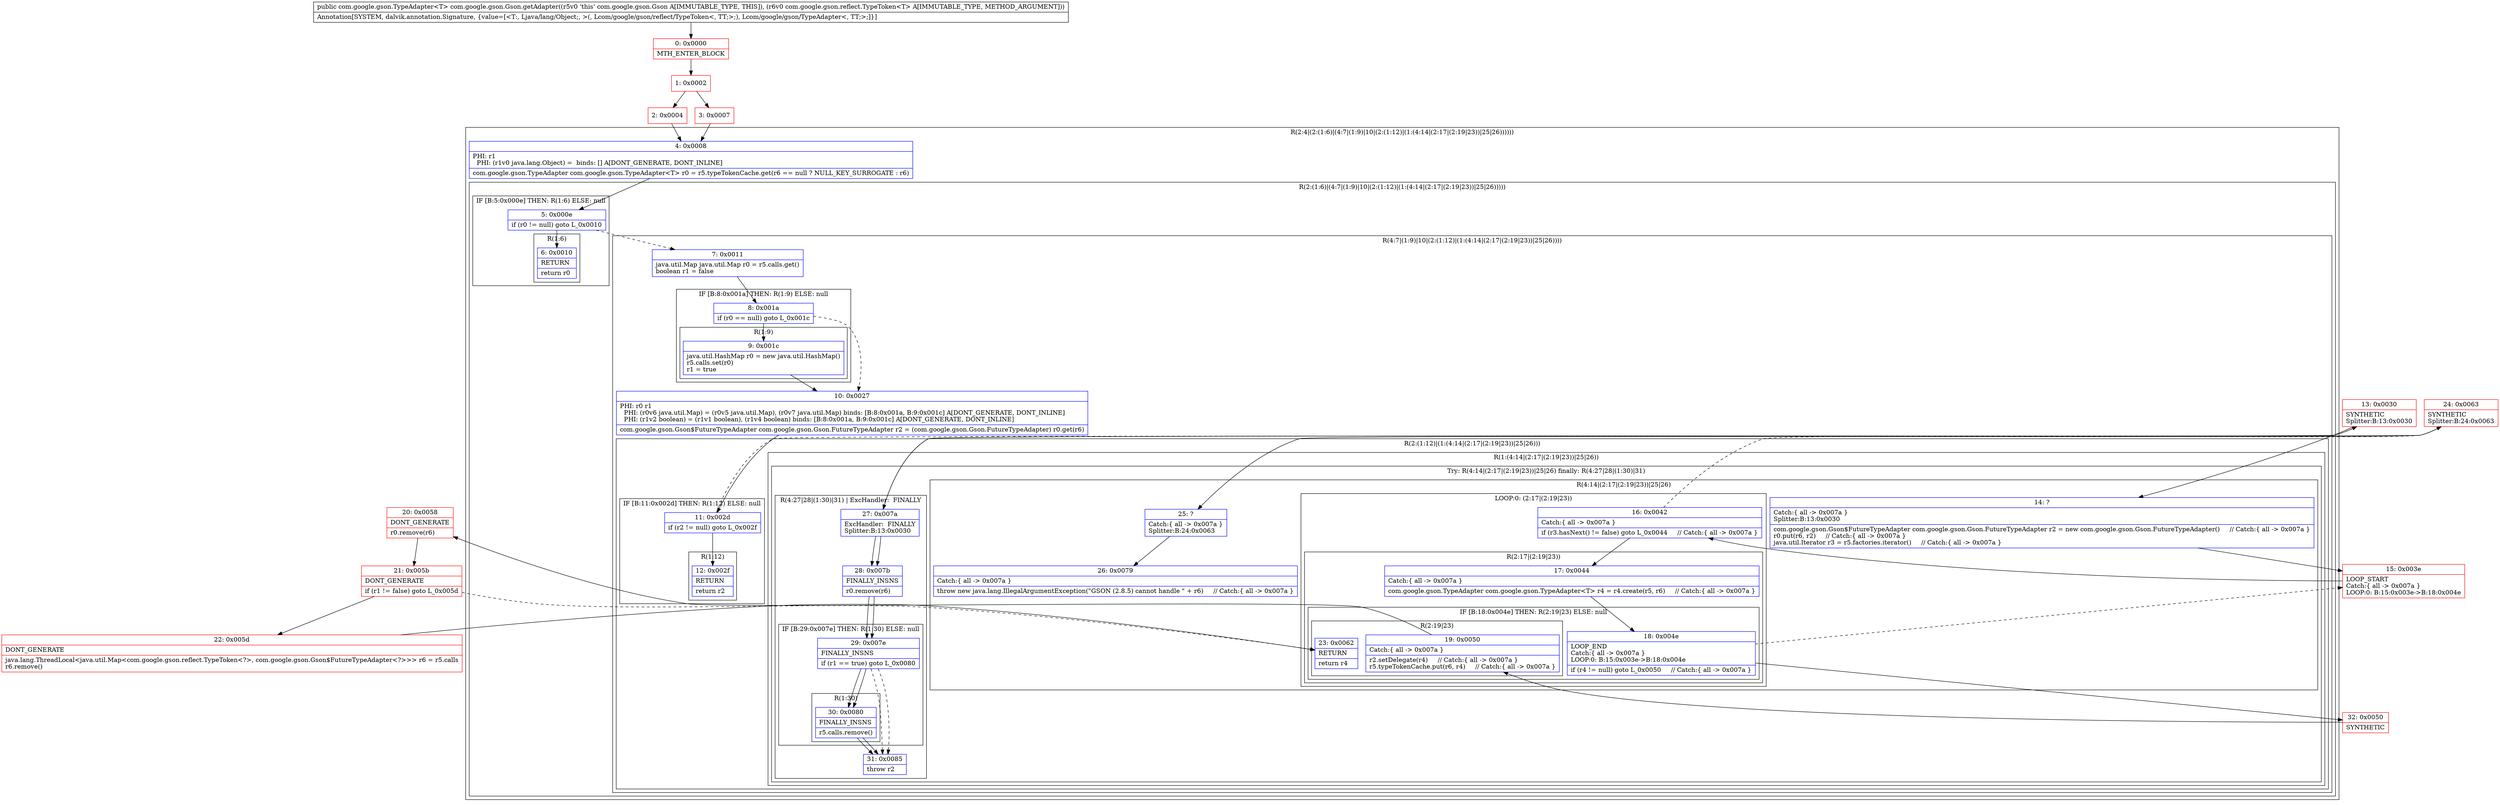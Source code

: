 digraph "CFG forcom.google.gson.Gson.getAdapter(Lcom\/google\/gson\/reflect\/TypeToken;)Lcom\/google\/gson\/TypeAdapter;" {
subgraph cluster_Region_2126274677 {
label = "R(2:4|(2:(1:6)|(4:7|(1:9)|10|(2:(1:12)|(1:(4:14|(2:17|(2:19|23))|25|26))))))";
node [shape=record,color=blue];
Node_4 [shape=record,label="{4\:\ 0x0008|PHI: r1 \l  PHI: (r1v0 java.lang.Object) =  binds: [] A[DONT_GENERATE, DONT_INLINE]\l|com.google.gson.TypeAdapter com.google.gson.TypeAdapter\<T\> r0 = r5.typeTokenCache.get(r6 == null ? NULL_KEY_SURROGATE : r6)\l}"];
subgraph cluster_Region_1504582696 {
label = "R(2:(1:6)|(4:7|(1:9)|10|(2:(1:12)|(1:(4:14|(2:17|(2:19|23))|25|26)))))";
node [shape=record,color=blue];
subgraph cluster_IfRegion_1909416096 {
label = "IF [B:5:0x000e] THEN: R(1:6) ELSE: null";
node [shape=record,color=blue];
Node_5 [shape=record,label="{5\:\ 0x000e|if (r0 != null) goto L_0x0010\l}"];
subgraph cluster_Region_320199728 {
label = "R(1:6)";
node [shape=record,color=blue];
Node_6 [shape=record,label="{6\:\ 0x0010|RETURN\l|return r0\l}"];
}
}
subgraph cluster_Region_1089972005 {
label = "R(4:7|(1:9)|10|(2:(1:12)|(1:(4:14|(2:17|(2:19|23))|25|26))))";
node [shape=record,color=blue];
Node_7 [shape=record,label="{7\:\ 0x0011|java.util.Map java.util.Map r0 = r5.calls.get()\lboolean r1 = false\l}"];
subgraph cluster_IfRegion_1461021180 {
label = "IF [B:8:0x001a] THEN: R(1:9) ELSE: null";
node [shape=record,color=blue];
Node_8 [shape=record,label="{8\:\ 0x001a|if (r0 == null) goto L_0x001c\l}"];
subgraph cluster_Region_1574291590 {
label = "R(1:9)";
node [shape=record,color=blue];
Node_9 [shape=record,label="{9\:\ 0x001c|java.util.HashMap r0 = new java.util.HashMap()\lr5.calls.set(r0)\lr1 = true\l}"];
}
}
Node_10 [shape=record,label="{10\:\ 0x0027|PHI: r0 r1 \l  PHI: (r0v6 java.util.Map) = (r0v5 java.util.Map), (r0v7 java.util.Map) binds: [B:8:0x001a, B:9:0x001c] A[DONT_GENERATE, DONT_INLINE]\l  PHI: (r1v2 boolean) = (r1v1 boolean), (r1v4 boolean) binds: [B:8:0x001a, B:9:0x001c] A[DONT_GENERATE, DONT_INLINE]\l|com.google.gson.Gson$FutureTypeAdapter com.google.gson.Gson.FutureTypeAdapter r2 = (com.google.gson.Gson.FutureTypeAdapter) r0.get(r6)\l}"];
subgraph cluster_Region_2083463710 {
label = "R(2:(1:12)|(1:(4:14|(2:17|(2:19|23))|25|26)))";
node [shape=record,color=blue];
subgraph cluster_IfRegion_413869028 {
label = "IF [B:11:0x002d] THEN: R(1:12) ELSE: null";
node [shape=record,color=blue];
Node_11 [shape=record,label="{11\:\ 0x002d|if (r2 != null) goto L_0x002f\l}"];
subgraph cluster_Region_346094808 {
label = "R(1:12)";
node [shape=record,color=blue];
Node_12 [shape=record,label="{12\:\ 0x002f|RETURN\l|return r2\l}"];
}
}
subgraph cluster_Region_1527558710 {
label = "R(1:(4:14|(2:17|(2:19|23))|25|26))";
node [shape=record,color=blue];
subgraph cluster_TryCatchRegion_1496580711 {
label = "Try: R(4:14|(2:17|(2:19|23))|25|26) finally: R(4:27|28|(1:30)|31)";
node [shape=record,color=blue];
subgraph cluster_Region_1792854898 {
label = "R(4:14|(2:17|(2:19|23))|25|26)";
node [shape=record,color=blue];
Node_14 [shape=record,label="{14\:\ ?|Catch:\{ all \-\> 0x007a \}\lSplitter:B:13:0x0030\l|com.google.gson.Gson$FutureTypeAdapter com.google.gson.Gson.FutureTypeAdapter r2 = new com.google.gson.Gson.FutureTypeAdapter()     \/\/ Catch:\{ all \-\> 0x007a \}\lr0.put(r6, r2)     \/\/ Catch:\{ all \-\> 0x007a \}\ljava.util.Iterator r3 = r5.factories.iterator()     \/\/ Catch:\{ all \-\> 0x007a \}\l}"];
subgraph cluster_LoopRegion_1884428853 {
label = "LOOP:0: (2:17|(2:19|23))";
node [shape=record,color=blue];
Node_16 [shape=record,label="{16\:\ 0x0042|Catch:\{ all \-\> 0x007a \}\l|if (r3.hasNext() != false) goto L_0x0044     \/\/ Catch:\{ all \-\> 0x007a \}\l}"];
subgraph cluster_Region_1954430175 {
label = "R(2:17|(2:19|23))";
node [shape=record,color=blue];
Node_17 [shape=record,label="{17\:\ 0x0044|Catch:\{ all \-\> 0x007a \}\l|com.google.gson.TypeAdapter com.google.gson.TypeAdapter\<T\> r4 = r4.create(r5, r6)     \/\/ Catch:\{ all \-\> 0x007a \}\l}"];
subgraph cluster_IfRegion_898336183 {
label = "IF [B:18:0x004e] THEN: R(2:19|23) ELSE: null";
node [shape=record,color=blue];
Node_18 [shape=record,label="{18\:\ 0x004e|LOOP_END\lCatch:\{ all \-\> 0x007a \}\lLOOP:0: B:15:0x003e\-\>B:18:0x004e\l|if (r4 != null) goto L_0x0050     \/\/ Catch:\{ all \-\> 0x007a \}\l}"];
subgraph cluster_Region_2140676688 {
label = "R(2:19|23)";
node [shape=record,color=blue];
Node_19 [shape=record,label="{19\:\ 0x0050|Catch:\{ all \-\> 0x007a \}\l|r2.setDelegate(r4)     \/\/ Catch:\{ all \-\> 0x007a \}\lr5.typeTokenCache.put(r6, r4)     \/\/ Catch:\{ all \-\> 0x007a \}\l}"];
Node_23 [shape=record,label="{23\:\ 0x0062|RETURN\l|return r4\l}"];
}
}
}
}
Node_25 [shape=record,label="{25\:\ ?|Catch:\{ all \-\> 0x007a \}\lSplitter:B:24:0x0063\l}"];
Node_26 [shape=record,label="{26\:\ 0x0079|Catch:\{ all \-\> 0x007a \}\l|throw new java.lang.IllegalArgumentException(\"GSON (2.8.5) cannot handle \" + r6)     \/\/ Catch:\{ all \-\> 0x007a \}\l}"];
}
subgraph cluster_Region_393185155 {
label = "R(4:27|28|(1:30)|31) | ExcHandler:  FINALLY\l";
node [shape=record,color=blue];
Node_27 [shape=record,label="{27\:\ 0x007a|ExcHandler:  FINALLY\lSplitter:B:13:0x0030\l}"];
Node_28 [shape=record,label="{28\:\ 0x007b|FINALLY_INSNS\l|r0.remove(r6)\l}"];
subgraph cluster_IfRegion_1678634000 {
label = "IF [B:29:0x007e] THEN: R(1:30) ELSE: null";
node [shape=record,color=blue];
Node_29 [shape=record,label="{29\:\ 0x007e|FINALLY_INSNS\l|if (r1 == true) goto L_0x0080\l}"];
subgraph cluster_Region_1978202611 {
label = "R(1:30)";
node [shape=record,color=blue];
Node_30 [shape=record,label="{30\:\ 0x0080|FINALLY_INSNS\l|r5.calls.remove()\l}"];
}
}
Node_31 [shape=record,label="{31\:\ 0x0085|throw r2\l}"];
}
}
}
}
}
}
}
subgraph cluster_Region_393185155 {
label = "R(4:27|28|(1:30)|31) | ExcHandler:  FINALLY\l";
node [shape=record,color=blue];
Node_27 [shape=record,label="{27\:\ 0x007a|ExcHandler:  FINALLY\lSplitter:B:13:0x0030\l}"];
Node_28 [shape=record,label="{28\:\ 0x007b|FINALLY_INSNS\l|r0.remove(r6)\l}"];
subgraph cluster_IfRegion_1678634000 {
label = "IF [B:29:0x007e] THEN: R(1:30) ELSE: null";
node [shape=record,color=blue];
Node_29 [shape=record,label="{29\:\ 0x007e|FINALLY_INSNS\l|if (r1 == true) goto L_0x0080\l}"];
subgraph cluster_Region_1978202611 {
label = "R(1:30)";
node [shape=record,color=blue];
Node_30 [shape=record,label="{30\:\ 0x0080|FINALLY_INSNS\l|r5.calls.remove()\l}"];
}
}
Node_31 [shape=record,label="{31\:\ 0x0085|throw r2\l}"];
}
Node_0 [shape=record,color=red,label="{0\:\ 0x0000|MTH_ENTER_BLOCK\l}"];
Node_1 [shape=record,color=red,label="{1\:\ 0x0002}"];
Node_2 [shape=record,color=red,label="{2\:\ 0x0004}"];
Node_3 [shape=record,color=red,label="{3\:\ 0x0007}"];
Node_13 [shape=record,color=red,label="{13\:\ 0x0030|SYNTHETIC\lSplitter:B:13:0x0030\l}"];
Node_15 [shape=record,color=red,label="{15\:\ 0x003e|LOOP_START\lCatch:\{ all \-\> 0x007a \}\lLOOP:0: B:15:0x003e\-\>B:18:0x004e\l}"];
Node_20 [shape=record,color=red,label="{20\:\ 0x0058|DONT_GENERATE\l|r0.remove(r6)\l}"];
Node_21 [shape=record,color=red,label="{21\:\ 0x005b|DONT_GENERATE\l|if (r1 != false) goto L_0x005d\l}"];
Node_22 [shape=record,color=red,label="{22\:\ 0x005d|DONT_GENERATE\l|java.lang.ThreadLocal\<java.util.Map\<com.google.gson.reflect.TypeToken\<?\>, com.google.gson.Gson$FutureTypeAdapter\<?\>\>\> r6 = r5.calls\lr6.remove()\l}"];
Node_24 [shape=record,color=red,label="{24\:\ 0x0063|SYNTHETIC\lSplitter:B:24:0x0063\l}"];
Node_32 [shape=record,color=red,label="{32\:\ 0x0050|SYNTHETIC\l}"];
MethodNode[shape=record,label="{public com.google.gson.TypeAdapter\<T\> com.google.gson.Gson.getAdapter((r5v0 'this' com.google.gson.Gson A[IMMUTABLE_TYPE, THIS]), (r6v0 com.google.gson.reflect.TypeToken\<T\> A[IMMUTABLE_TYPE, METHOD_ARGUMENT]))  | Annotation[SYSTEM, dalvik.annotation.Signature, \{value=[\<T:, Ljava\/lang\/Object;, \>(, Lcom\/google\/gson\/reflect\/TypeToken\<, TT;\>;), Lcom\/google\/gson\/TypeAdapter\<, TT;\>;]\}]\l}"];
MethodNode -> Node_0;
Node_4 -> Node_5;
Node_5 -> Node_6;
Node_5 -> Node_7[style=dashed];
Node_7 -> Node_8;
Node_8 -> Node_9;
Node_8 -> Node_10[style=dashed];
Node_9 -> Node_10;
Node_10 -> Node_11;
Node_11 -> Node_12;
Node_11 -> Node_13[style=dashed];
Node_14 -> Node_15;
Node_16 -> Node_17;
Node_16 -> Node_24[style=dashed];
Node_17 -> Node_18;
Node_18 -> Node_15[style=dashed];
Node_18 -> Node_32;
Node_19 -> Node_20;
Node_25 -> Node_26;
Node_27 -> Node_28;
Node_28 -> Node_29;
Node_29 -> Node_30;
Node_29 -> Node_31[style=dashed];
Node_30 -> Node_31;
Node_27 -> Node_28;
Node_28 -> Node_29;
Node_29 -> Node_30;
Node_29 -> Node_31[style=dashed];
Node_30 -> Node_31;
Node_0 -> Node_1;
Node_1 -> Node_2;
Node_1 -> Node_3;
Node_2 -> Node_4;
Node_3 -> Node_4;
Node_13 -> Node_14;
Node_13 -> Node_27;
Node_15 -> Node_16;
Node_20 -> Node_21;
Node_21 -> Node_22;
Node_21 -> Node_23[style=dashed];
Node_22 -> Node_23;
Node_24 -> Node_25;
Node_24 -> Node_27;
Node_32 -> Node_19;
}

